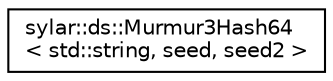 digraph "类继承关系图"
{
 // LATEX_PDF_SIZE
  edge [fontname="Helvetica",fontsize="10",labelfontname="Helvetica",labelfontsize="10"];
  node [fontname="Helvetica",fontsize="10",shape=record];
  rankdir="LR";
  Node0 [label="sylar::ds::Murmur3Hash64\l\< std::string, seed, seed2 \>",height=0.2,width=0.4,color="black", fillcolor="white", style="filled",URL="$classsylar_1_1ds_1_1Murmur3Hash64_3_01std_1_1string_00_01seed_00_01seed2_01_4.html",tooltip=" "];
}

